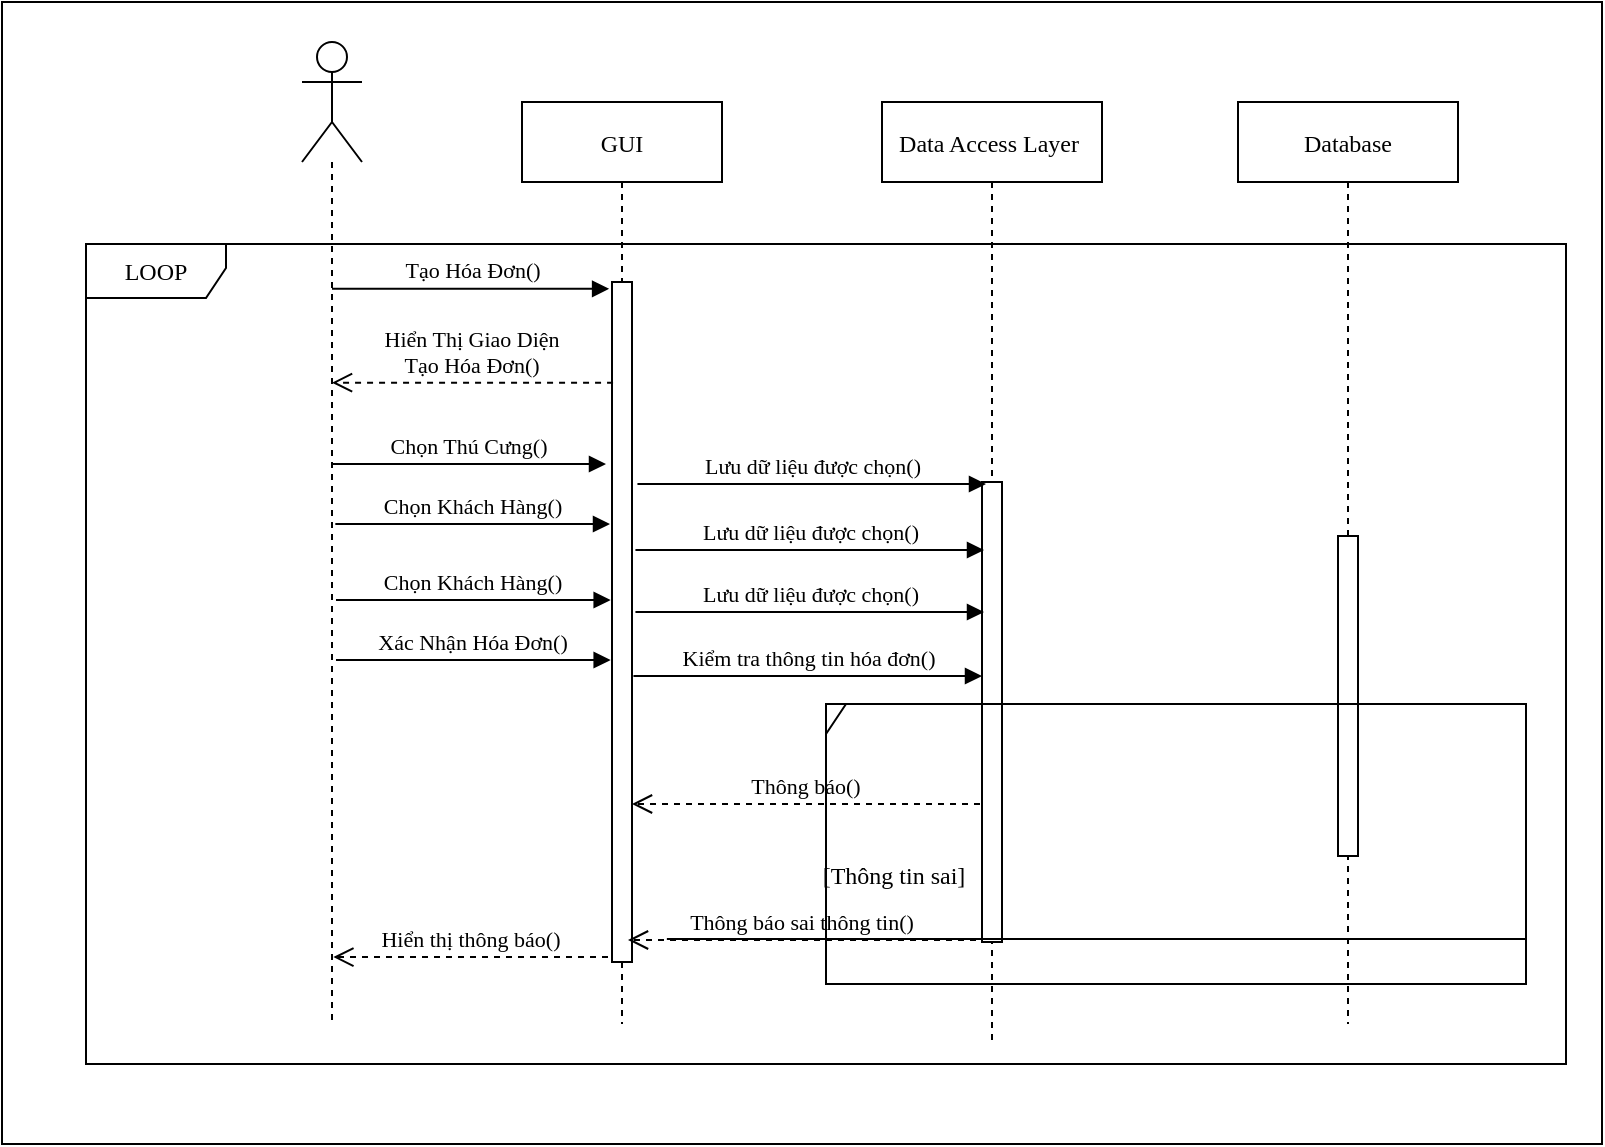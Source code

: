 <mxfile version="19.0.3" type="device"><diagram id="mBe-VG8i7p340mG9gmKE" name="Page-1"><mxGraphModel dx="1892" dy="456" grid="1" gridSize="10" guides="1" tooltips="1" connect="1" arrows="1" fold="1" page="1" pageScale="1" pageWidth="827" pageHeight="1169" math="0" shadow="0"><root><mxCell id="0"/><mxCell id="1" parent="0"/><mxCell id="7_WTgG8-rMNAtBISL9nM-1" value="" style="rounded=0;whiteSpace=wrap;html=1;fontFamily=Times New Roman;" parent="1" vertex="1"><mxGeometry x="-22" y="89" width="800" height="571" as="geometry"/></mxCell><mxCell id="7_WTgG8-rMNAtBISL9nM-35" value="LOOP" style="shape=umlFrame;whiteSpace=wrap;html=1;fontFamily=Times New Roman;width=70;height=27;" parent="1" vertex="1"><mxGeometry x="20" y="210" width="740" height="410" as="geometry"/></mxCell><mxCell id="7_WTgG8-rMNAtBISL9nM-3" value="GUI" style="shape=umlLifeline;perimeter=lifelinePerimeter;container=1;collapsible=0;recursiveResize=0;rounded=0;shadow=0;strokeWidth=1;fontFamily=Times New Roman;" parent="1" vertex="1"><mxGeometry x="238" y="139" width="100" height="461" as="geometry"/></mxCell><mxCell id="7_WTgG8-rMNAtBISL9nM-4" value="" style="points=[];perimeter=orthogonalPerimeter;rounded=0;shadow=0;strokeWidth=1;fontFamily=Times New Roman;" parent="7_WTgG8-rMNAtBISL9nM-3" vertex="1"><mxGeometry x="45" y="90" width="10" height="340" as="geometry"/></mxCell><mxCell id="vj234Jy7iryQneVSrLaM-4" value="Chọn Khách Hàng()" style="html=1;verticalAlign=bottom;endArrow=block;rounded=0;strokeWidth=1;fontFamily=Times New Roman;" edge="1" parent="7_WTgG8-rMNAtBISL9nM-3"><mxGeometry width="80" relative="1" as="geometry"><mxPoint x="-93.003" y="249" as="sourcePoint"/><mxPoint x="44.33" y="249" as="targetPoint"/></mxGeometry></mxCell><mxCell id="7_WTgG8-rMNAtBISL9nM-6" value="Data Access Layer " style="shape=umlLifeline;perimeter=lifelinePerimeter;container=1;collapsible=0;recursiveResize=0;rounded=0;shadow=0;strokeWidth=1;size=40;fontFamily=Times New Roman;" parent="1" vertex="1"><mxGeometry x="418" y="139" width="110" height="471" as="geometry"/></mxCell><mxCell id="7_WTgG8-rMNAtBISL9nM-7" value="" style="points=[];perimeter=orthogonalPerimeter;rounded=0;shadow=0;strokeWidth=1;fontFamily=Times New Roman;" parent="7_WTgG8-rMNAtBISL9nM-6" vertex="1"><mxGeometry x="50" y="190" width="10" height="230" as="geometry"/></mxCell><mxCell id="7_WTgG8-rMNAtBISL9nM-8" value="Hiển Thị Giao Diện &#10;Tạo Hóa Đơn()" style="verticalAlign=bottom;endArrow=open;dashed=1;endSize=8;shadow=0;strokeWidth=1;fontFamily=Times New Roman;exitX=0.053;exitY=0.148;exitDx=0;exitDy=0;exitPerimeter=0;" parent="1" source="7_WTgG8-rMNAtBISL9nM-4" target="7_WTgG8-rMNAtBISL9nM-10" edge="1"><mxGeometry relative="1" as="geometry"><mxPoint x="164" y="261.92" as="targetPoint"/><mxPoint x="283" y="262" as="sourcePoint"/></mxGeometry></mxCell><mxCell id="7_WTgG8-rMNAtBISL9nM-10" value="" style="shape=umlLifeline;participant=umlActor;perimeter=lifelinePerimeter;whiteSpace=wrap;html=1;container=1;collapsible=0;recursiveResize=0;verticalAlign=top;spacingTop=36;outlineConnect=0;size=60;fontFamily=Times New Roman;" parent="1" vertex="1"><mxGeometry x="128" y="109" width="30" height="491" as="geometry"/></mxCell><mxCell id="7_WTgG8-rMNAtBISL9nM-11" value="Database" style="shape=umlLifeline;perimeter=lifelinePerimeter;container=1;collapsible=0;recursiveResize=0;rounded=0;shadow=0;strokeWidth=1;fontFamily=Times New Roman;" parent="1" vertex="1"><mxGeometry x="596" y="139" width="110" height="461" as="geometry"/></mxCell><mxCell id="7_WTgG8-rMNAtBISL9nM-12" value="" style="points=[];perimeter=orthogonalPerimeter;rounded=0;shadow=0;strokeWidth=1;fontFamily=Times New Roman;" parent="7_WTgG8-rMNAtBISL9nM-11" vertex="1"><mxGeometry x="50" y="217" width="10" height="160" as="geometry"/></mxCell><mxCell id="7_WTgG8-rMNAtBISL9nM-16" value="" style="endArrow=none;html=1;rounded=0;strokeWidth=1;exitX=0.001;exitY=0.571;exitDx=0;exitDy=0;exitPerimeter=0;entryX=1;entryY=0.571;entryDx=0;entryDy=0;entryPerimeter=0;fontFamily=Times New Roman;" parent="1" edge="1"><mxGeometry width="50" height="50" relative="1" as="geometry"><mxPoint x="310.43" y="557.454" as="sourcePoint"/><mxPoint x="740" y="557.454" as="targetPoint"/></mxGeometry></mxCell><mxCell id="7_WTgG8-rMNAtBISL9nM-18" value="Thông báo()" style="verticalAlign=bottom;endArrow=open;dashed=1;endSize=8;shadow=0;strokeWidth=1;fontFamily=Times New Roman;" parent="1" edge="1"><mxGeometry relative="1" as="geometry"><mxPoint x="293.0" y="490" as="targetPoint"/><mxPoint x="467" y="490" as="sourcePoint"/></mxGeometry></mxCell><mxCell id="7_WTgG8-rMNAtBISL9nM-24" value="Tạo Hóa Đơn()" style="html=1;verticalAlign=bottom;endArrow=block;rounded=0;strokeWidth=1;entryX=-0.145;entryY=0.01;entryDx=0;entryDy=0;entryPerimeter=0;fontFamily=Times New Roman;" parent="1" source="7_WTgG8-rMNAtBISL9nM-10" target="7_WTgG8-rMNAtBISL9nM-4" edge="1"><mxGeometry width="80" relative="1" as="geometry"><mxPoint x="152.81" y="298.16" as="sourcePoint"/><mxPoint x="292.76" y="298.16" as="targetPoint"/></mxGeometry></mxCell><mxCell id="7_WTgG8-rMNAtBISL9nM-32" value="[Thông tin sai]" style="text;html=1;strokeColor=none;fillColor=none;align=center;verticalAlign=middle;whiteSpace=wrap;rounded=0;fontFamily=Times New Roman;" parent="1" vertex="1"><mxGeometry x="374" y="511" width="100" height="30" as="geometry"/></mxCell><mxCell id="7_WTgG8-rMNAtBISL9nM-33" value="Thông báo sai thông tin()" style="verticalAlign=bottom;endArrow=open;dashed=1;endSize=8;shadow=0;strokeWidth=1;fontFamily=Times New Roman;" parent="1" edge="1"><mxGeometry relative="1" as="geometry"><mxPoint x="291.0" y="558.0" as="targetPoint"/><mxPoint x="465" y="558.0" as="sourcePoint"/></mxGeometry></mxCell><mxCell id="7_WTgG8-rMNAtBISL9nM-34" value="Hiển thị thông báo()" style="verticalAlign=bottom;endArrow=open;dashed=1;endSize=8;exitX=-0.3;exitY=0.781;shadow=0;strokeWidth=1;exitDx=0;exitDy=0;exitPerimeter=0;fontFamily=Times New Roman;" parent="1" edge="1"><mxGeometry relative="1" as="geometry"><mxPoint x="143.667" y="566.54" as="targetPoint"/><mxPoint x="281.0" y="566.54" as="sourcePoint"/></mxGeometry></mxCell><mxCell id="vj234Jy7iryQneVSrLaM-2" value="Chọn Thú Cưng()" style="html=1;verticalAlign=bottom;endArrow=block;rounded=0;strokeWidth=1;fontFamily=Times New Roman;" edge="1" parent="1"><mxGeometry width="80" relative="1" as="geometry"><mxPoint x="142.667" y="320" as="sourcePoint"/><mxPoint x="280" y="320" as="targetPoint"/></mxGeometry></mxCell><mxCell id="vj234Jy7iryQneVSrLaM-3" value="Chọn Khách Hàng()" style="html=1;verticalAlign=bottom;endArrow=block;rounded=0;strokeWidth=1;fontFamily=Times New Roman;" edge="1" parent="1"><mxGeometry width="80" relative="1" as="geometry"><mxPoint x="144.667" y="350" as="sourcePoint"/><mxPoint x="282" y="350" as="targetPoint"/></mxGeometry></mxCell><mxCell id="vj234Jy7iryQneVSrLaM-5" value="Lưu dữ liệu được chọn()" style="html=1;verticalAlign=bottom;endArrow=block;rounded=0;strokeWidth=1;fontFamily=Times New Roman;exitX=1.326;exitY=0.315;exitDx=0;exitDy=0;exitPerimeter=0;" edge="1" parent="1"><mxGeometry width="80" relative="1" as="geometry"><mxPoint x="295.72" y="330.0" as="sourcePoint"/><mxPoint x="470" y="330" as="targetPoint"/></mxGeometry></mxCell><mxCell id="vj234Jy7iryQneVSrLaM-8" value="Lưu dữ liệu được chọn()" style="html=1;verticalAlign=bottom;endArrow=block;rounded=0;strokeWidth=1;fontFamily=Times New Roman;exitX=1.326;exitY=0.315;exitDx=0;exitDy=0;exitPerimeter=0;" edge="1" parent="1"><mxGeometry width="80" relative="1" as="geometry"><mxPoint x="294.72" y="363" as="sourcePoint"/><mxPoint x="469" y="363" as="targetPoint"/></mxGeometry></mxCell><mxCell id="vj234Jy7iryQneVSrLaM-9" value="Lưu dữ liệu được chọn()" style="html=1;verticalAlign=bottom;endArrow=block;rounded=0;strokeWidth=1;fontFamily=Times New Roman;exitX=1.326;exitY=0.315;exitDx=0;exitDy=0;exitPerimeter=0;" edge="1" parent="1"><mxGeometry width="80" relative="1" as="geometry"><mxPoint x="294.72" y="394" as="sourcePoint"/><mxPoint x="469" y="394" as="targetPoint"/></mxGeometry></mxCell><mxCell id="vj234Jy7iryQneVSrLaM-10" value="Xác Nhận Hóa Đơn()" style="html=1;verticalAlign=bottom;endArrow=block;rounded=0;strokeWidth=1;fontFamily=Times New Roman;" edge="1" parent="1"><mxGeometry width="80" relative="1" as="geometry"><mxPoint x="144.997" y="418" as="sourcePoint"/><mxPoint x="282.33" y="418" as="targetPoint"/></mxGeometry></mxCell><mxCell id="vj234Jy7iryQneVSrLaM-11" value="Kiểm tra thông tin hóa đơn()" style="html=1;verticalAlign=bottom;endArrow=block;rounded=0;strokeWidth=1;fontFamily=Times New Roman;exitX=1.326;exitY=0.315;exitDx=0;exitDy=0;exitPerimeter=0;" edge="1" parent="1"><mxGeometry width="80" relative="1" as="geometry"><mxPoint x="293.72" y="426" as="sourcePoint"/><mxPoint x="468" y="426" as="targetPoint"/></mxGeometry></mxCell><mxCell id="vj234Jy7iryQneVSrLaM-12" value="" style="shape=umlFrame;whiteSpace=wrap;html=1;width=10;height=15;" vertex="1" parent="1"><mxGeometry x="390" y="440" width="350" height="140" as="geometry"/></mxCell></root></mxGraphModel></diagram></mxfile>